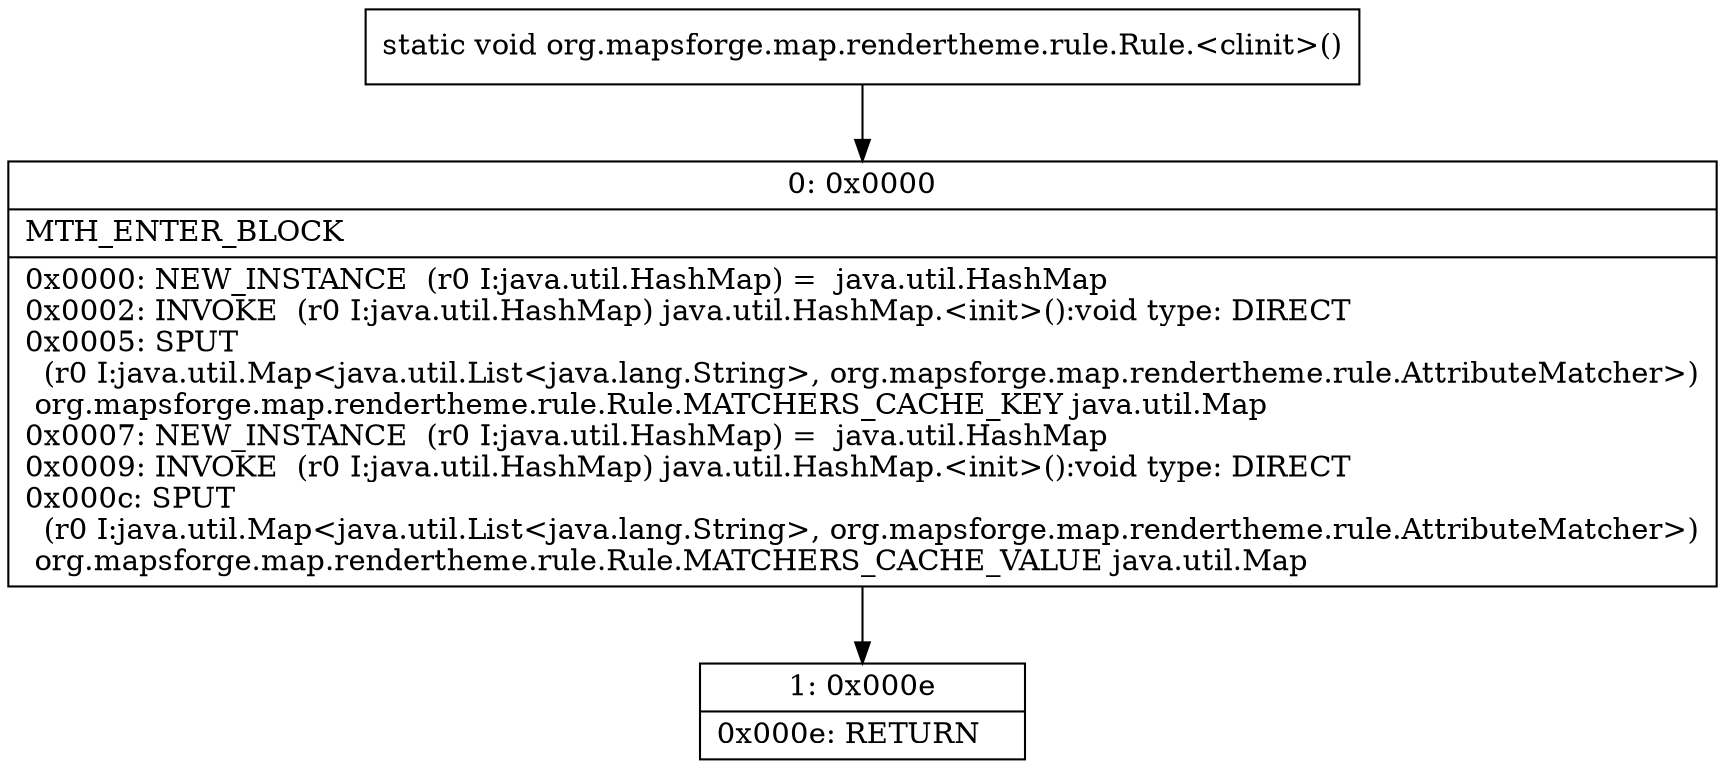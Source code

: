 digraph "CFG fororg.mapsforge.map.rendertheme.rule.Rule.\<clinit\>()V" {
Node_0 [shape=record,label="{0\:\ 0x0000|MTH_ENTER_BLOCK\l|0x0000: NEW_INSTANCE  (r0 I:java.util.HashMap) =  java.util.HashMap \l0x0002: INVOKE  (r0 I:java.util.HashMap) java.util.HashMap.\<init\>():void type: DIRECT \l0x0005: SPUT  \l  (r0 I:java.util.Map\<java.util.List\<java.lang.String\>, org.mapsforge.map.rendertheme.rule.AttributeMatcher\>)\l org.mapsforge.map.rendertheme.rule.Rule.MATCHERS_CACHE_KEY java.util.Map \l0x0007: NEW_INSTANCE  (r0 I:java.util.HashMap) =  java.util.HashMap \l0x0009: INVOKE  (r0 I:java.util.HashMap) java.util.HashMap.\<init\>():void type: DIRECT \l0x000c: SPUT  \l  (r0 I:java.util.Map\<java.util.List\<java.lang.String\>, org.mapsforge.map.rendertheme.rule.AttributeMatcher\>)\l org.mapsforge.map.rendertheme.rule.Rule.MATCHERS_CACHE_VALUE java.util.Map \l}"];
Node_1 [shape=record,label="{1\:\ 0x000e|0x000e: RETURN   \l}"];
MethodNode[shape=record,label="{static void org.mapsforge.map.rendertheme.rule.Rule.\<clinit\>() }"];
MethodNode -> Node_0;
Node_0 -> Node_1;
}

